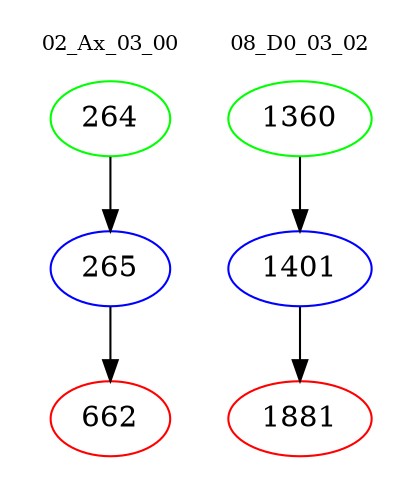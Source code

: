 digraph{
subgraph cluster_0 {
color = white
label = "02_Ax_03_00";
fontsize=10;
T0_264 [label="264", color="green"]
T0_264 -> T0_265 [color="black"]
T0_265 [label="265", color="blue"]
T0_265 -> T0_662 [color="black"]
T0_662 [label="662", color="red"]
}
subgraph cluster_1 {
color = white
label = "08_D0_03_02";
fontsize=10;
T1_1360 [label="1360", color="green"]
T1_1360 -> T1_1401 [color="black"]
T1_1401 [label="1401", color="blue"]
T1_1401 -> T1_1881 [color="black"]
T1_1881 [label="1881", color="red"]
}
}
